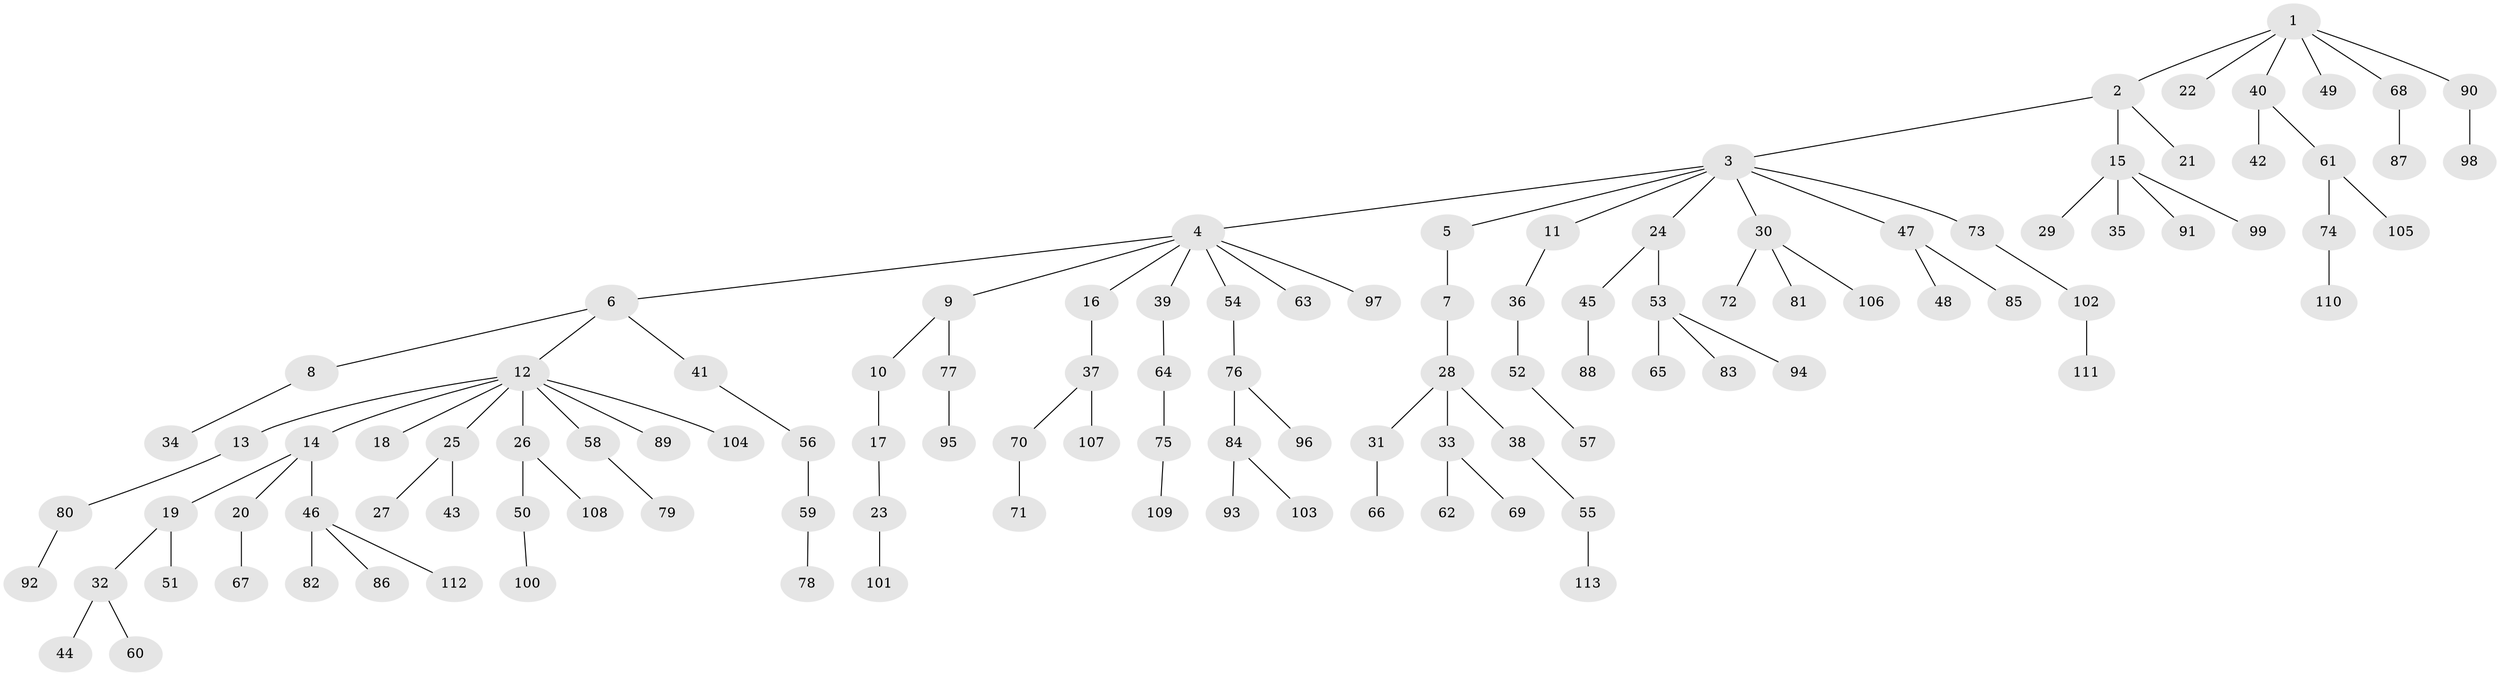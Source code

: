 // Generated by graph-tools (version 1.1) at 2025/50/03/09/25 03:50:17]
// undirected, 113 vertices, 112 edges
graph export_dot {
graph [start="1"]
  node [color=gray90,style=filled];
  1;
  2;
  3;
  4;
  5;
  6;
  7;
  8;
  9;
  10;
  11;
  12;
  13;
  14;
  15;
  16;
  17;
  18;
  19;
  20;
  21;
  22;
  23;
  24;
  25;
  26;
  27;
  28;
  29;
  30;
  31;
  32;
  33;
  34;
  35;
  36;
  37;
  38;
  39;
  40;
  41;
  42;
  43;
  44;
  45;
  46;
  47;
  48;
  49;
  50;
  51;
  52;
  53;
  54;
  55;
  56;
  57;
  58;
  59;
  60;
  61;
  62;
  63;
  64;
  65;
  66;
  67;
  68;
  69;
  70;
  71;
  72;
  73;
  74;
  75;
  76;
  77;
  78;
  79;
  80;
  81;
  82;
  83;
  84;
  85;
  86;
  87;
  88;
  89;
  90;
  91;
  92;
  93;
  94;
  95;
  96;
  97;
  98;
  99;
  100;
  101;
  102;
  103;
  104;
  105;
  106;
  107;
  108;
  109;
  110;
  111;
  112;
  113;
  1 -- 2;
  1 -- 22;
  1 -- 40;
  1 -- 49;
  1 -- 68;
  1 -- 90;
  2 -- 3;
  2 -- 15;
  2 -- 21;
  3 -- 4;
  3 -- 5;
  3 -- 11;
  3 -- 24;
  3 -- 30;
  3 -- 47;
  3 -- 73;
  4 -- 6;
  4 -- 9;
  4 -- 16;
  4 -- 39;
  4 -- 54;
  4 -- 63;
  4 -- 97;
  5 -- 7;
  6 -- 8;
  6 -- 12;
  6 -- 41;
  7 -- 28;
  8 -- 34;
  9 -- 10;
  9 -- 77;
  10 -- 17;
  11 -- 36;
  12 -- 13;
  12 -- 14;
  12 -- 18;
  12 -- 25;
  12 -- 26;
  12 -- 58;
  12 -- 89;
  12 -- 104;
  13 -- 80;
  14 -- 19;
  14 -- 20;
  14 -- 46;
  15 -- 29;
  15 -- 35;
  15 -- 91;
  15 -- 99;
  16 -- 37;
  17 -- 23;
  19 -- 32;
  19 -- 51;
  20 -- 67;
  23 -- 101;
  24 -- 45;
  24 -- 53;
  25 -- 27;
  25 -- 43;
  26 -- 50;
  26 -- 108;
  28 -- 31;
  28 -- 33;
  28 -- 38;
  30 -- 72;
  30 -- 81;
  30 -- 106;
  31 -- 66;
  32 -- 44;
  32 -- 60;
  33 -- 62;
  33 -- 69;
  36 -- 52;
  37 -- 70;
  37 -- 107;
  38 -- 55;
  39 -- 64;
  40 -- 42;
  40 -- 61;
  41 -- 56;
  45 -- 88;
  46 -- 82;
  46 -- 86;
  46 -- 112;
  47 -- 48;
  47 -- 85;
  50 -- 100;
  52 -- 57;
  53 -- 65;
  53 -- 83;
  53 -- 94;
  54 -- 76;
  55 -- 113;
  56 -- 59;
  58 -- 79;
  59 -- 78;
  61 -- 74;
  61 -- 105;
  64 -- 75;
  68 -- 87;
  70 -- 71;
  73 -- 102;
  74 -- 110;
  75 -- 109;
  76 -- 84;
  76 -- 96;
  77 -- 95;
  80 -- 92;
  84 -- 93;
  84 -- 103;
  90 -- 98;
  102 -- 111;
}
